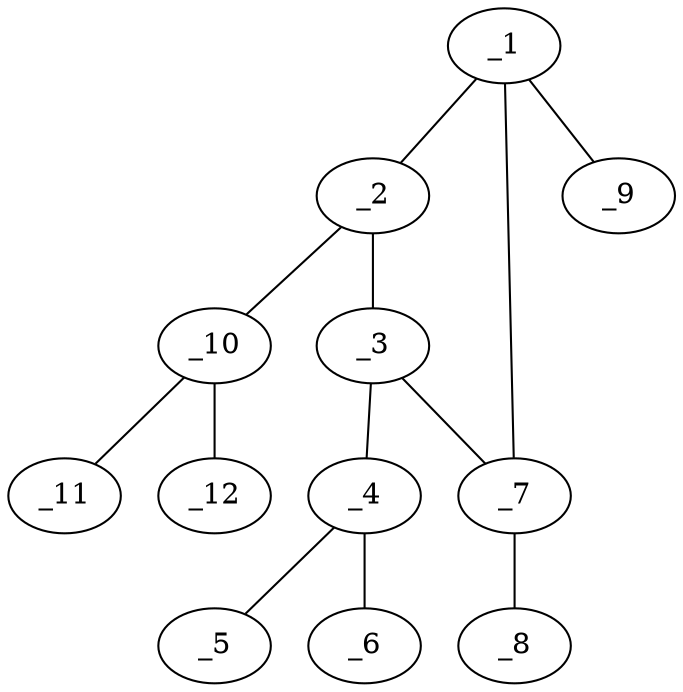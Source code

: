 graph molid624851 {
	_1	 [charge=0,
		chem=1,
		symbol="C  ",
		x="3.7071",
		y="0.9571"];
	_2	 [charge=0,
		chem=1,
		symbol="C  ",
		x="4.4142",
		y="0.25"];
	_1 -- _2	 [valence=1];
	_7	 [charge=0,
		chem=1,
		symbol="C  ",
		x=3,
		y="0.25"];
	_1 -- _7	 [valence=1];
	_9	 [charge=0,
		chem=10,
		symbol="Br ",
		x="3.7071",
		y="1.9571"];
	_1 -- _9	 [valence=1];
	_3	 [charge=0,
		chem=1,
		symbol="C  ",
		x="3.7071",
		y="-0.4571"];
	_2 -- _3	 [valence=1];
	_10	 [charge=0,
		chem=1,
		symbol="C  ",
		x="5.4142",
		y="0.25"];
	_2 -- _10	 [valence=2];
	_4	 [charge=0,
		chem=1,
		symbol="C  ",
		x="3.7071",
		y="-1.4571"];
	_3 -- _4	 [valence=2];
	_3 -- _7	 [valence=1];
	_5	 [charge=0,
		chem=10,
		symbol="Br ",
		x="2.8411",
		y="-1.9571"];
	_4 -- _5	 [valence=1];
	_6	 [charge=0,
		chem=10,
		symbol="Br ",
		x="4.5731",
		y="-1.9571"];
	_4 -- _6	 [valence=1];
	_8	 [charge=0,
		chem=10,
		symbol="Br ",
		x=2,
		y="0.25"];
	_7 -- _8	 [valence=1];
	_11	 [charge=0,
		chem=10,
		symbol="Br ",
		x="5.9142",
		y="1.116"];
	_10 -- _11	 [valence=1];
	_12	 [charge=0,
		chem=10,
		symbol="Br ",
		x="5.9142",
		y="-0.616"];
	_10 -- _12	 [valence=1];
}
